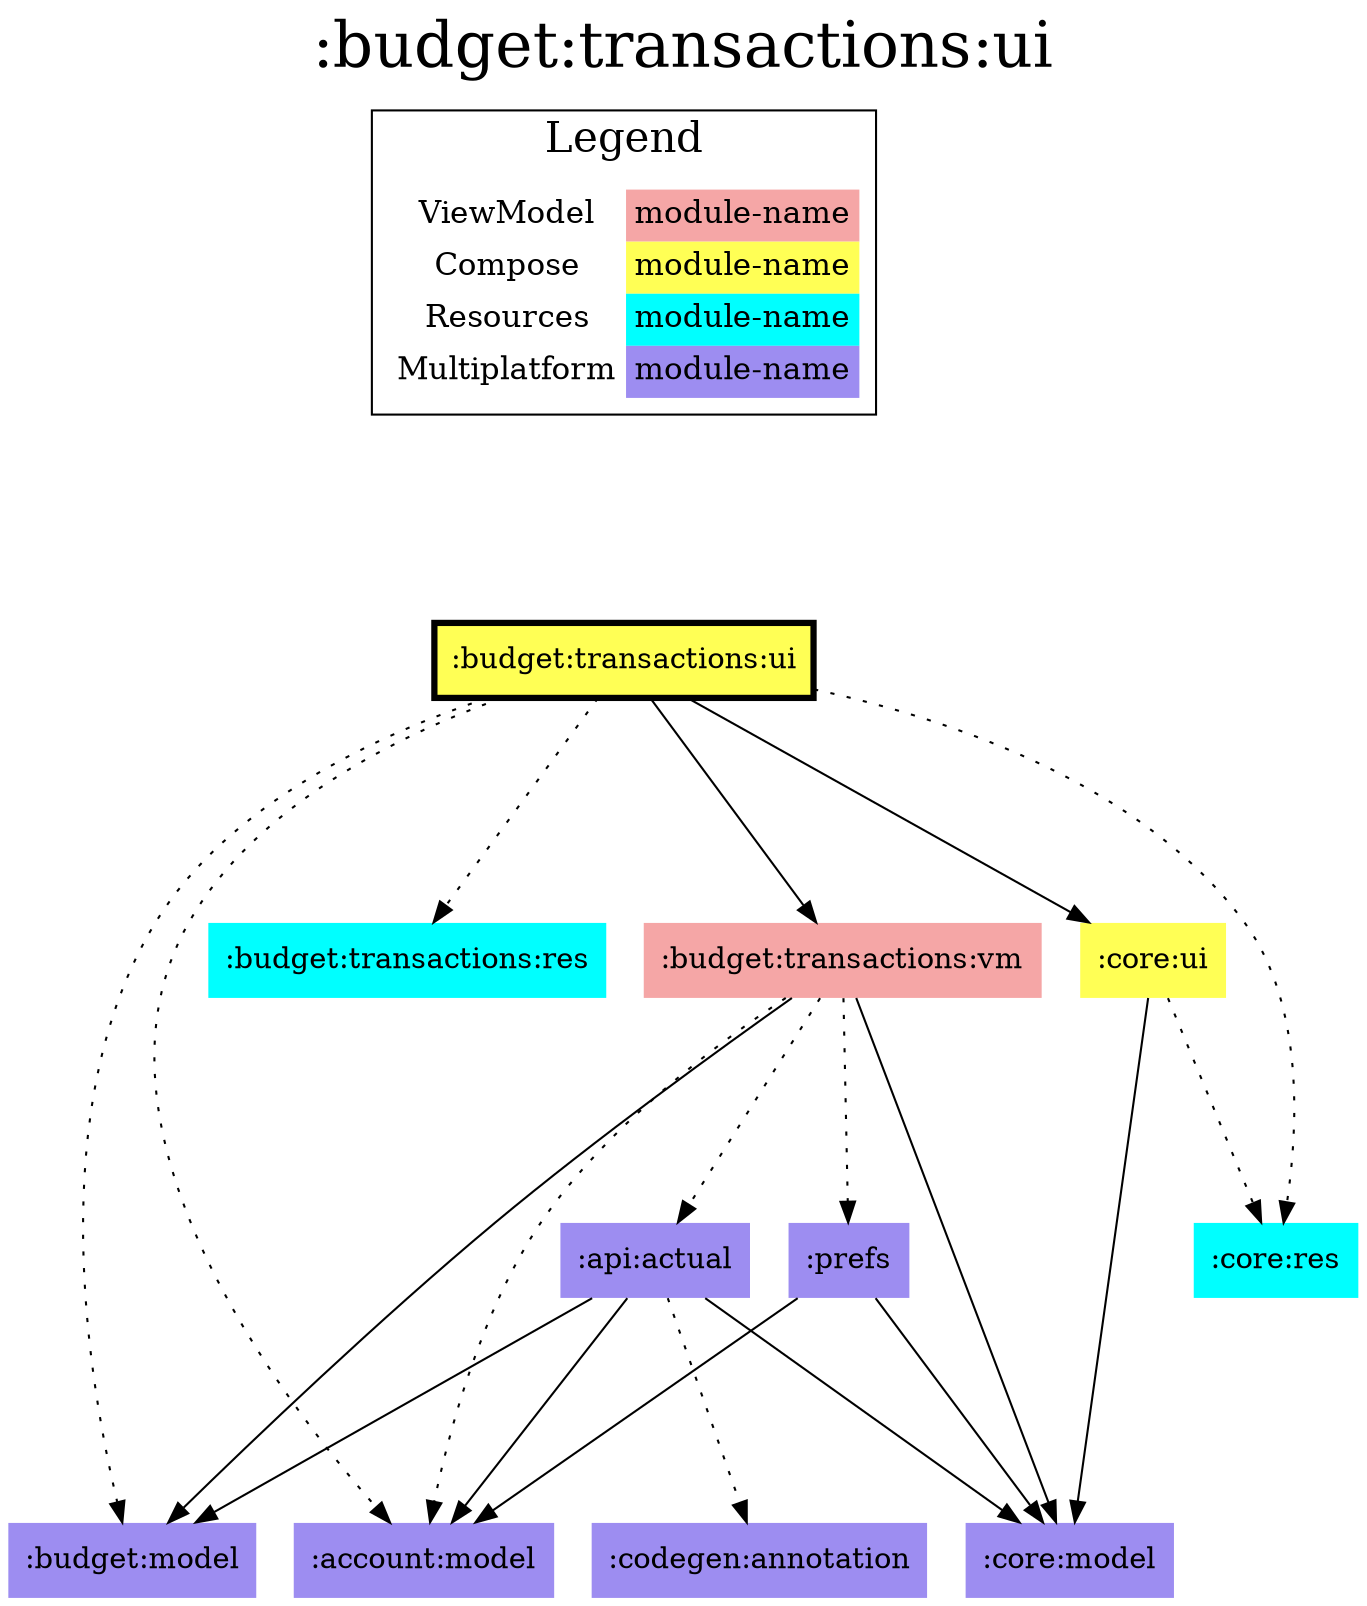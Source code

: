 digraph {
edge ["dir"="forward"]
graph ["dpi"="100","label"=":budget:transactions:ui","labelloc"="t","fontsize"="30","ranksep"="1.5","rankdir"="TB"]
node ["style"="filled"]
":account:model" ["fillcolor"="#9D8DF1","shape"="none"]
":api:actual" ["fillcolor"="#9D8DF1","shape"="none"]
":budget:model" ["fillcolor"="#9D8DF1","shape"="none"]
":budget:transactions:res" ["fillcolor"="#00FFFF","shape"="none"]
":budget:transactions:ui" ["fillcolor"="#FFFF55","color"="black","penwidth"="3","shape"="box"]
":budget:transactions:vm" ["fillcolor"="#F5A6A6","shape"="none"]
":codegen:annotation" ["fillcolor"="#9D8DF1","shape"="none"]
":core:model" ["fillcolor"="#9D8DF1","shape"="none"]
":core:res" ["fillcolor"="#00FFFF","shape"="none"]
":core:ui" ["fillcolor"="#FFFF55","shape"="none"]
":prefs" ["fillcolor"="#9D8DF1","shape"="none"]
{
edge ["dir"="none"]
graph ["rank"="same"]
":budget:transactions:ui"
}
":api:actual" -> ":account:model"
":api:actual" -> ":budget:model"
":api:actual" -> ":codegen:annotation" ["style"="dotted"]
":api:actual" -> ":core:model"
":budget:transactions:ui" -> ":account:model" ["style"="dotted"]
":budget:transactions:ui" -> ":budget:model" ["style"="dotted"]
":budget:transactions:ui" -> ":budget:transactions:res" ["style"="dotted"]
":budget:transactions:ui" -> ":budget:transactions:vm"
":budget:transactions:ui" -> ":core:res" ["style"="dotted"]
":budget:transactions:ui" -> ":core:ui"
":budget:transactions:vm" -> ":account:model" ["style"="dotted"]
":budget:transactions:vm" -> ":api:actual" ["style"="dotted"]
":budget:transactions:vm" -> ":budget:model"
":budget:transactions:vm" -> ":core:model"
":budget:transactions:vm" -> ":prefs" ["style"="dotted"]
":core:ui" -> ":core:model"
":core:ui" -> ":core:res" ["style"="dotted"]
":prefs" -> ":account:model"
":prefs" -> ":core:model"
subgraph "cluster_legend" {
edge ["dir"="none"]
graph ["label"="Legend","fontsize"="20"]
"Legend" ["style"="filled","fillcolor"="#FFFFFF","shape"="none","margin"="0","fontsize"="15","label"=<
<TABLE BORDER="0" CELLBORDER="0" CELLSPACING="0" CELLPADDING="4">
<TR><TD>ViewModel</TD><TD BGCOLOR="#F5A6A6">module-name</TD></TR>
<TR><TD>Compose</TD><TD BGCOLOR="#FFFF55">module-name</TD></TR>
<TR><TD>Resources</TD><TD BGCOLOR="#00FFFF">module-name</TD></TR>
<TR><TD>Multiplatform</TD><TD BGCOLOR="#9D8DF1">module-name</TD></TR>
</TABLE>
>]
} -> ":budget:transactions:ui" ["style"="invis"]
}
